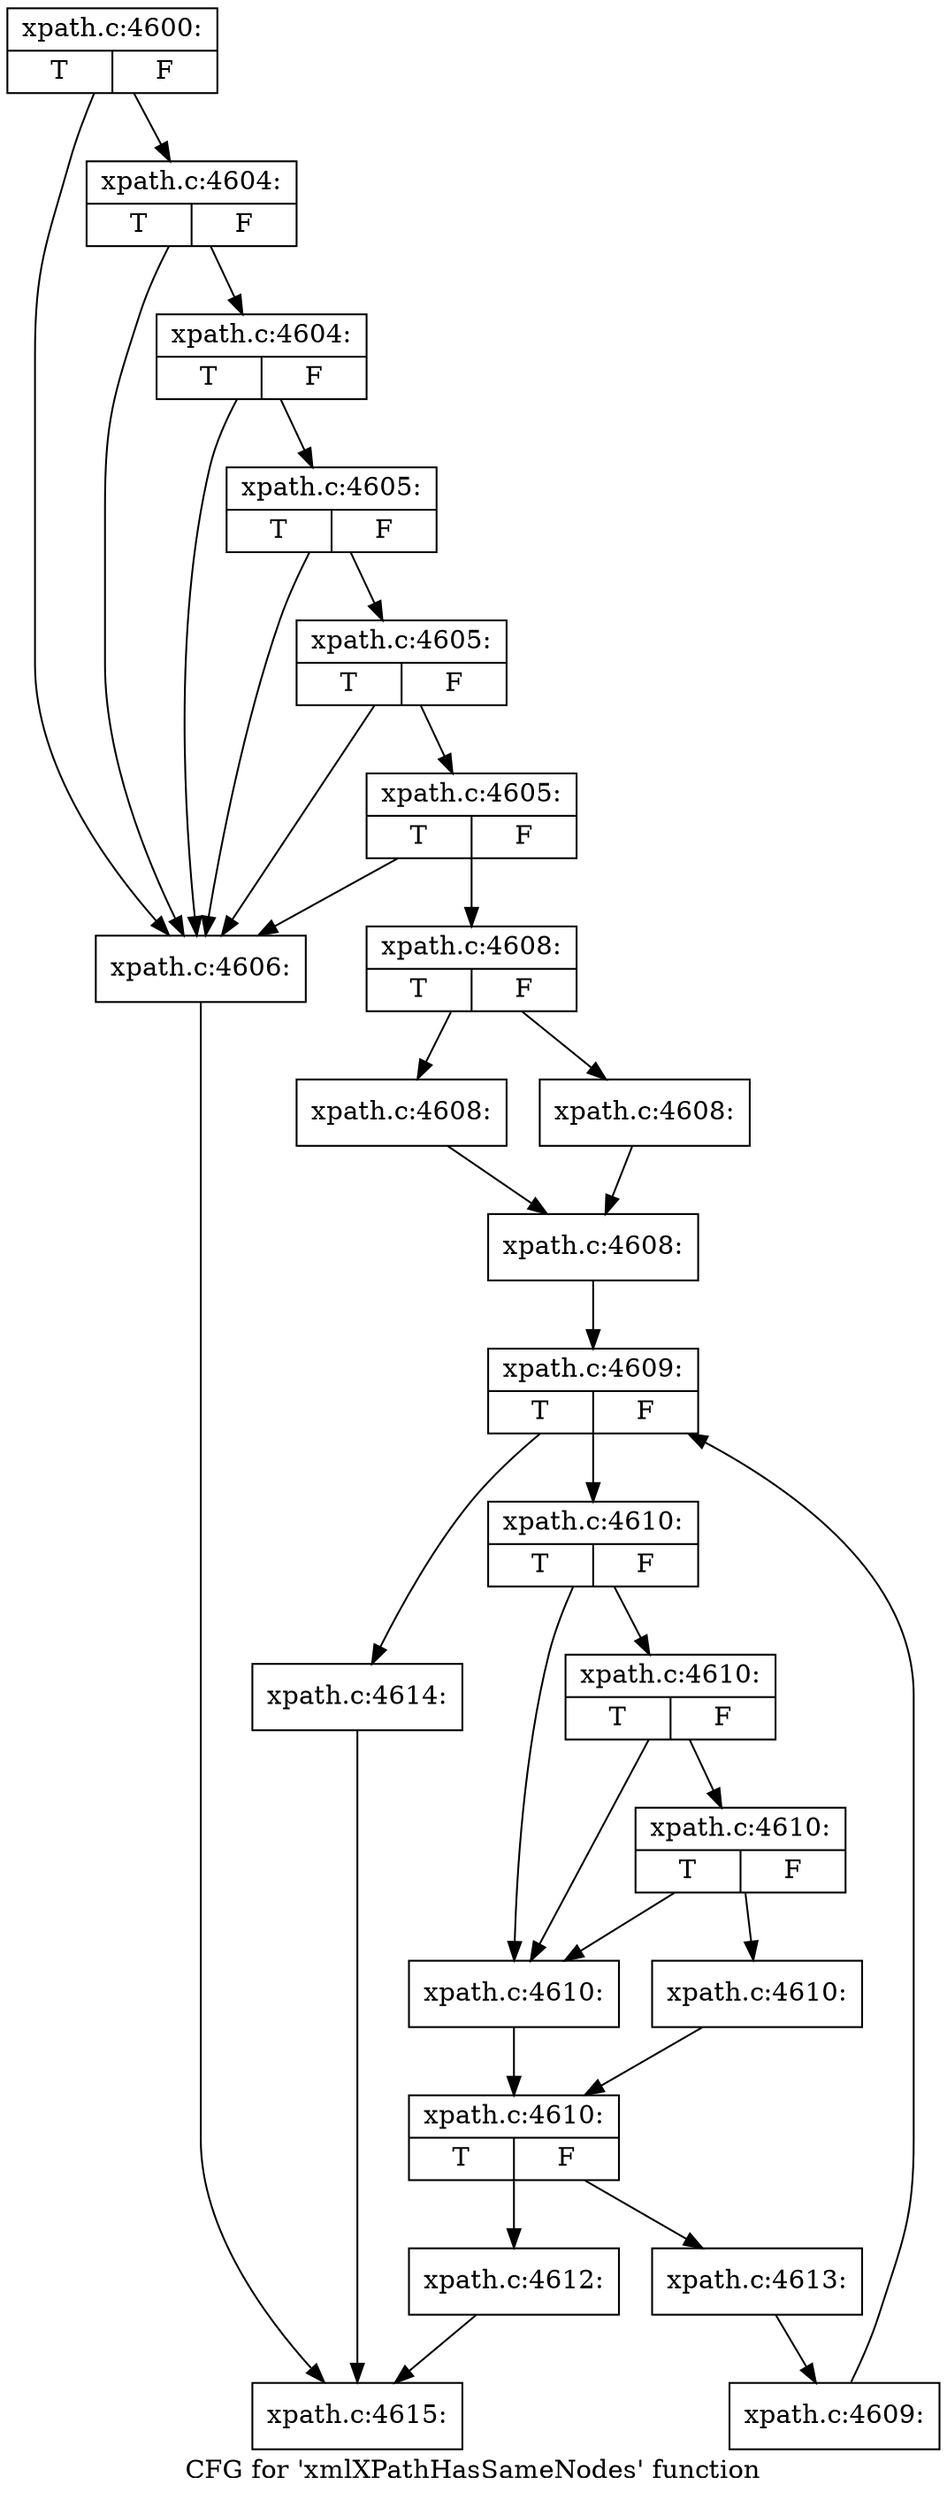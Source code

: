 digraph "CFG for 'xmlXPathHasSameNodes' function" {
	label="CFG for 'xmlXPathHasSameNodes' function";

	Node0x4834e60 [shape=record,label="{xpath.c:4600:|{<s0>T|<s1>F}}"];
	Node0x4834e60 -> Node0x46a2f20;
	Node0x4834e60 -> Node0x46a30c0;
	Node0x46a30c0 [shape=record,label="{xpath.c:4604:|{<s0>T|<s1>F}}"];
	Node0x46a30c0 -> Node0x46a2f20;
	Node0x46a30c0 -> Node0x46a3040;
	Node0x46a3040 [shape=record,label="{xpath.c:4604:|{<s0>T|<s1>F}}"];
	Node0x46a3040 -> Node0x46a2f20;
	Node0x46a3040 -> Node0x46a2fc0;
	Node0x46a2fc0 [shape=record,label="{xpath.c:4605:|{<s0>T|<s1>F}}"];
	Node0x46a2fc0 -> Node0x46a2f20;
	Node0x46a2fc0 -> Node0x4844830;
	Node0x4844830 [shape=record,label="{xpath.c:4605:|{<s0>T|<s1>F}}"];
	Node0x4844830 -> Node0x46a2f20;
	Node0x4844830 -> Node0x48447e0;
	Node0x48447e0 [shape=record,label="{xpath.c:4605:|{<s0>T|<s1>F}}"];
	Node0x48447e0 -> Node0x46a2f20;
	Node0x48447e0 -> Node0x46a2f70;
	Node0x46a2f20 [shape=record,label="{xpath.c:4606:}"];
	Node0x46a2f20 -> Node0x4841ac0;
	Node0x46a2f70 [shape=record,label="{xpath.c:4608:|{<s0>T|<s1>F}}"];
	Node0x46a2f70 -> Node0x48450a0;
	Node0x46a2f70 -> Node0x48450f0;
	Node0x48450a0 [shape=record,label="{xpath.c:4608:}"];
	Node0x48450a0 -> Node0x4845140;
	Node0x48450f0 [shape=record,label="{xpath.c:4608:}"];
	Node0x48450f0 -> Node0x4845140;
	Node0x4845140 [shape=record,label="{xpath.c:4608:}"];
	Node0x4845140 -> Node0x48457e0;
	Node0x48457e0 [shape=record,label="{xpath.c:4609:|{<s0>T|<s1>F}}"];
	Node0x48457e0 -> Node0x4845ac0;
	Node0x48457e0 -> Node0x4845680;
	Node0x4845ac0 [shape=record,label="{xpath.c:4610:|{<s0>T|<s1>F}}"];
	Node0x4845ac0 -> Node0x4845f90;
	Node0x4845ac0 -> Node0x4845ea0;
	Node0x4845f90 [shape=record,label="{xpath.c:4610:|{<s0>T|<s1>F}}"];
	Node0x4845f90 -> Node0x4845f40;
	Node0x4845f90 -> Node0x4845ea0;
	Node0x4845f40 [shape=record,label="{xpath.c:4610:|{<s0>T|<s1>F}}"];
	Node0x4845f40 -> Node0x4845e50;
	Node0x4845f40 -> Node0x4845ea0;
	Node0x4845e50 [shape=record,label="{xpath.c:4610:}"];
	Node0x4845e50 -> Node0x4845ef0;
	Node0x4845ea0 [shape=record,label="{xpath.c:4610:}"];
	Node0x4845ea0 -> Node0x4845ef0;
	Node0x4845ef0 [shape=record,label="{xpath.c:4610:|{<s0>T|<s1>F}}"];
	Node0x4845ef0 -> Node0x4846a50;
	Node0x4845ef0 -> Node0x4846aa0;
	Node0x4846a50 [shape=record,label="{xpath.c:4612:}"];
	Node0x4846a50 -> Node0x4841ac0;
	Node0x4846aa0 [shape=record,label="{xpath.c:4613:}"];
	Node0x4846aa0 -> Node0x4845a30;
	Node0x4845a30 [shape=record,label="{xpath.c:4609:}"];
	Node0x4845a30 -> Node0x48457e0;
	Node0x4845680 [shape=record,label="{xpath.c:4614:}"];
	Node0x4845680 -> Node0x4841ac0;
	Node0x4841ac0 [shape=record,label="{xpath.c:4615:}"];
}
